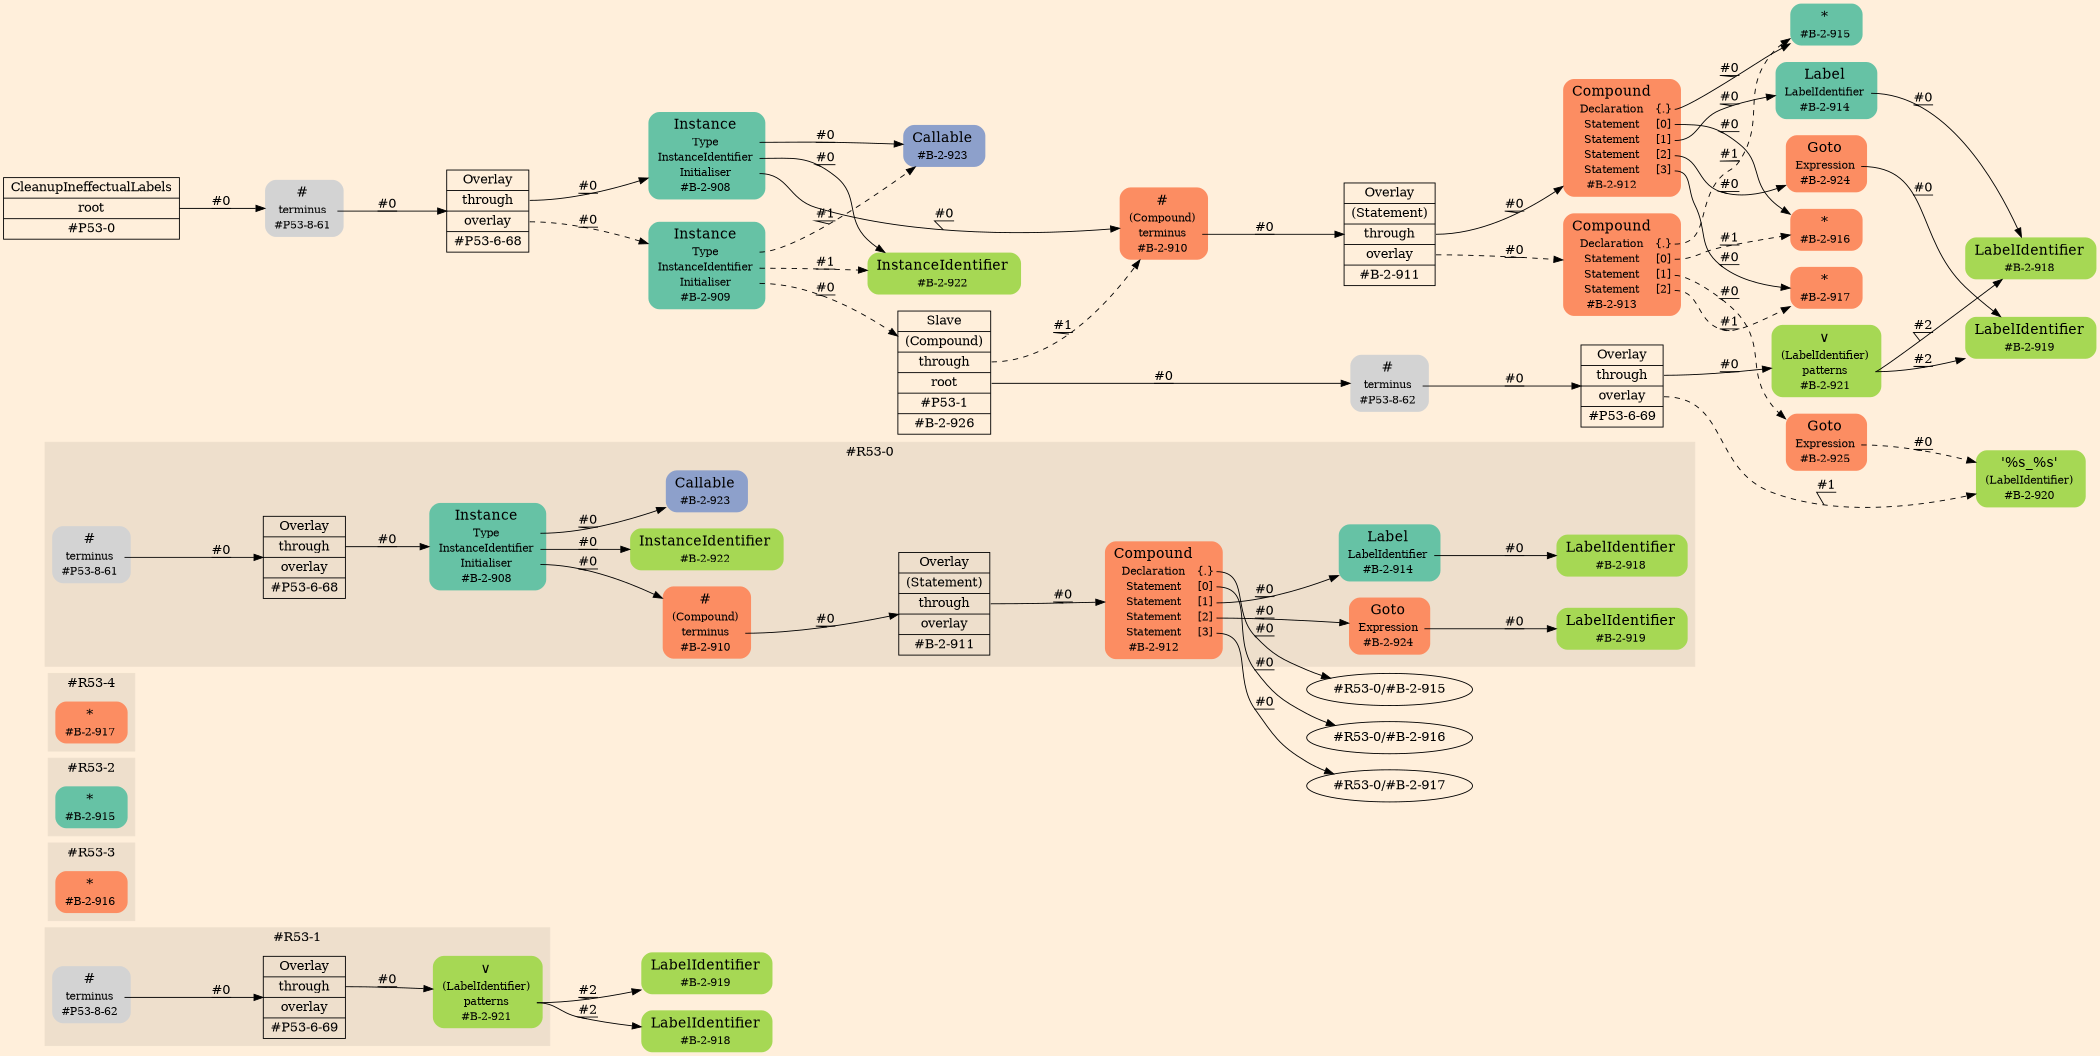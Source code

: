 digraph Inferno {
graph [
rankdir = "LR"
ranksep = 1.0
size = "14,20"
bgcolor = antiquewhite1
color = black
fontcolor = black
];
node [
];
"#R53-1/#B-2-919" [
shape = "plaintext"
fillcolor = "/set28/5"
label = <<TABLE BORDER="0" CELLBORDER="0" CELLSPACING="0">
 <TR>
  <TD><FONT POINT-SIZE="16.0">LabelIdentifier</FONT></TD>
  <TD></TD>
 </TR>
 <TR>
  <TD>#B-2-919</TD>
  <TD PORT="port0"></TD>
 </TR>
</TABLE>>
style = "rounded,filled"
fontsize = "12"
];
"#R53-1/#B-2-918" [
shape = "plaintext"
fillcolor = "/set28/5"
label = <<TABLE BORDER="0" CELLBORDER="0" CELLSPACING="0">
 <TR>
  <TD><FONT POINT-SIZE="16.0">LabelIdentifier</FONT></TD>
  <TD></TD>
 </TR>
 <TR>
  <TD>#B-2-918</TD>
  <TD PORT="port0"></TD>
 </TR>
</TABLE>>
style = "rounded,filled"
fontsize = "12"
];
subgraph "cluster#R53-1" {
label = "#R53-1"
style = "filled"
color = antiquewhite2
"#R53-1/#B-2-921" [
shape = "plaintext"
fillcolor = "/set28/5"
label = <<TABLE BORDER="0" CELLBORDER="0" CELLSPACING="0">
 <TR>
  <TD><FONT POINT-SIZE="16.0">∨</FONT></TD>
  <TD></TD>
 </TR>
 <TR>
  <TD>(LabelIdentifier)</TD>
  <TD PORT="port0"></TD>
 </TR>
 <TR>
  <TD>patterns</TD>
  <TD PORT="port1"></TD>
 </TR>
 <TR>
  <TD>#B-2-921</TD>
  <TD PORT="port2"></TD>
 </TR>
</TABLE>>
style = "rounded,filled"
fontsize = "12"
];
"#R53-1/#P53-8-62" [
shape = "plaintext"
label = <<TABLE BORDER="0" CELLBORDER="0" CELLSPACING="0">
 <TR>
  <TD><FONT POINT-SIZE="16.0">#</FONT></TD>
  <TD></TD>
 </TR>
 <TR>
  <TD>terminus</TD>
  <TD PORT="port0"></TD>
 </TR>
 <TR>
  <TD>#P53-8-62</TD>
  <TD PORT="port1"></TD>
 </TR>
</TABLE>>
style = "rounded,filled"
fontsize = "12"
];
"#R53-1/#P53-6-69" [
shape = "record"
fillcolor = antiquewhite2
label = "<fixed> Overlay | <port0> through | <port1> overlay | <port2> #P53-6-69"
style = "filled"
fontsize = "14"
color = black
fontcolor = black
];
}
subgraph "cluster#R53-3" {
label = "#R53-3"
style = "filled"
color = antiquewhite2
"#R53-3/#B-2-916" [
shape = "plaintext"
fillcolor = "/set28/2"
label = <<TABLE BORDER="0" CELLBORDER="0" CELLSPACING="0">
 <TR>
  <TD><FONT POINT-SIZE="16.0">*</FONT></TD>
  <TD></TD>
 </TR>
 <TR>
  <TD>#B-2-916</TD>
  <TD PORT="port0"></TD>
 </TR>
</TABLE>>
style = "rounded,filled"
fontsize = "12"
];
}
subgraph "cluster#R53-2" {
label = "#R53-2"
style = "filled"
color = antiquewhite2
"#R53-2/#B-2-915" [
shape = "plaintext"
fillcolor = "/set28/1"
label = <<TABLE BORDER="0" CELLBORDER="0" CELLSPACING="0">
 <TR>
  <TD><FONT POINT-SIZE="16.0">*</FONT></TD>
  <TD></TD>
 </TR>
 <TR>
  <TD>#B-2-915</TD>
  <TD PORT="port0"></TD>
 </TR>
</TABLE>>
style = "rounded,filled"
fontsize = "12"
];
}
subgraph "cluster#R53-4" {
label = "#R53-4"
style = "filled"
color = antiquewhite2
"#R53-4/#B-2-917" [
shape = "plaintext"
fillcolor = "/set28/2"
label = <<TABLE BORDER="0" CELLBORDER="0" CELLSPACING="0">
 <TR>
  <TD><FONT POINT-SIZE="16.0">*</FONT></TD>
  <TD></TD>
 </TR>
 <TR>
  <TD>#B-2-917</TD>
  <TD PORT="port0"></TD>
 </TR>
</TABLE>>
style = "rounded,filled"
fontsize = "12"
];
}
subgraph "cluster#R53-0" {
label = "#R53-0"
style = "filled"
color = antiquewhite2
"#R53-0/#B-2-919" [
shape = "plaintext"
fillcolor = "/set28/5"
label = <<TABLE BORDER="0" CELLBORDER="0" CELLSPACING="0">
 <TR>
  <TD><FONT POINT-SIZE="16.0">LabelIdentifier</FONT></TD>
  <TD></TD>
 </TR>
 <TR>
  <TD>#B-2-919</TD>
  <TD PORT="port0"></TD>
 </TR>
</TABLE>>
style = "rounded,filled"
fontsize = "12"
];
"#R53-0/#B-2-914" [
shape = "plaintext"
fillcolor = "/set28/1"
label = <<TABLE BORDER="0" CELLBORDER="0" CELLSPACING="0">
 <TR>
  <TD><FONT POINT-SIZE="16.0">Label</FONT></TD>
  <TD></TD>
 </TR>
 <TR>
  <TD>LabelIdentifier</TD>
  <TD PORT="port0"></TD>
 </TR>
 <TR>
  <TD>#B-2-914</TD>
  <TD PORT="port1"></TD>
 </TR>
</TABLE>>
style = "rounded,filled"
fontsize = "12"
];
"#R53-0/#B-2-912" [
shape = "plaintext"
fillcolor = "/set28/2"
label = <<TABLE BORDER="0" CELLBORDER="0" CELLSPACING="0">
 <TR>
  <TD><FONT POINT-SIZE="16.0">Compound</FONT></TD>
  <TD></TD>
 </TR>
 <TR>
  <TD>Declaration</TD>
  <TD PORT="port0">{.}</TD>
 </TR>
 <TR>
  <TD>Statement</TD>
  <TD PORT="port1">[0]</TD>
 </TR>
 <TR>
  <TD>Statement</TD>
  <TD PORT="port2">[1]</TD>
 </TR>
 <TR>
  <TD>Statement</TD>
  <TD PORT="port3">[2]</TD>
 </TR>
 <TR>
  <TD>Statement</TD>
  <TD PORT="port4">[3]</TD>
 </TR>
 <TR>
  <TD>#B-2-912</TD>
  <TD PORT="port5"></TD>
 </TR>
</TABLE>>
style = "rounded,filled"
fontsize = "12"
];
"#R53-0/#B-2-911" [
shape = "record"
fillcolor = antiquewhite2
label = "<fixed> Overlay | <port0> (Statement) | <port1> through | <port2> overlay | <port3> #B-2-911"
style = "filled"
fontsize = "14"
color = black
fontcolor = black
];
"#R53-0/#B-2-908" [
shape = "plaintext"
fillcolor = "/set28/1"
label = <<TABLE BORDER="0" CELLBORDER="0" CELLSPACING="0">
 <TR>
  <TD><FONT POINT-SIZE="16.0">Instance</FONT></TD>
  <TD></TD>
 </TR>
 <TR>
  <TD>Type</TD>
  <TD PORT="port0"></TD>
 </TR>
 <TR>
  <TD>InstanceIdentifier</TD>
  <TD PORT="port1"></TD>
 </TR>
 <TR>
  <TD>Initialiser</TD>
  <TD PORT="port2"></TD>
 </TR>
 <TR>
  <TD>#B-2-908</TD>
  <TD PORT="port3"></TD>
 </TR>
</TABLE>>
style = "rounded,filled"
fontsize = "12"
];
"#R53-0/#B-2-924" [
shape = "plaintext"
fillcolor = "/set28/2"
label = <<TABLE BORDER="0" CELLBORDER="0" CELLSPACING="0">
 <TR>
  <TD><FONT POINT-SIZE="16.0">Goto</FONT></TD>
  <TD></TD>
 </TR>
 <TR>
  <TD>Expression</TD>
  <TD PORT="port0"></TD>
 </TR>
 <TR>
  <TD>#B-2-924</TD>
  <TD PORT="port1"></TD>
 </TR>
</TABLE>>
style = "rounded,filled"
fontsize = "12"
];
"#R53-0/#B-2-918" [
shape = "plaintext"
fillcolor = "/set28/5"
label = <<TABLE BORDER="0" CELLBORDER="0" CELLSPACING="0">
 <TR>
  <TD><FONT POINT-SIZE="16.0">LabelIdentifier</FONT></TD>
  <TD></TD>
 </TR>
 <TR>
  <TD>#B-2-918</TD>
  <TD PORT="port0"></TD>
 </TR>
</TABLE>>
style = "rounded,filled"
fontsize = "12"
];
"#R53-0/#B-2-910" [
shape = "plaintext"
fillcolor = "/set28/2"
label = <<TABLE BORDER="0" CELLBORDER="0" CELLSPACING="0">
 <TR>
  <TD><FONT POINT-SIZE="16.0">#</FONT></TD>
  <TD></TD>
 </TR>
 <TR>
  <TD>(Compound)</TD>
  <TD PORT="port0"></TD>
 </TR>
 <TR>
  <TD>terminus</TD>
  <TD PORT="port1"></TD>
 </TR>
 <TR>
  <TD>#B-2-910</TD>
  <TD PORT="port2"></TD>
 </TR>
</TABLE>>
style = "rounded,filled"
fontsize = "12"
];
"#R53-0/#P53-8-61" [
shape = "plaintext"
label = <<TABLE BORDER="0" CELLBORDER="0" CELLSPACING="0">
 <TR>
  <TD><FONT POINT-SIZE="16.0">#</FONT></TD>
  <TD></TD>
 </TR>
 <TR>
  <TD>terminus</TD>
  <TD PORT="port0"></TD>
 </TR>
 <TR>
  <TD>#P53-8-61</TD>
  <TD PORT="port1"></TD>
 </TR>
</TABLE>>
style = "rounded,filled"
fontsize = "12"
];
"#R53-0/#P53-6-68" [
shape = "record"
fillcolor = antiquewhite2
label = "<fixed> Overlay | <port0> through | <port1> overlay | <port2> #P53-6-68"
style = "filled"
fontsize = "14"
color = black
fontcolor = black
];
"#R53-0/#B-2-922" [
shape = "plaintext"
fillcolor = "/set28/5"
label = <<TABLE BORDER="0" CELLBORDER="0" CELLSPACING="0">
 <TR>
  <TD><FONT POINT-SIZE="16.0">InstanceIdentifier</FONT></TD>
  <TD></TD>
 </TR>
 <TR>
  <TD>#B-2-922</TD>
  <TD PORT="port0"></TD>
 </TR>
</TABLE>>
style = "rounded,filled"
fontsize = "12"
];
"#R53-0/#B-2-923" [
shape = "plaintext"
fillcolor = "/set28/3"
label = <<TABLE BORDER="0" CELLBORDER="0" CELLSPACING="0">
 <TR>
  <TD><FONT POINT-SIZE="16.0">Callable</FONT></TD>
  <TD></TD>
 </TR>
 <TR>
  <TD>#B-2-923</TD>
  <TD PORT="port0"></TD>
 </TR>
</TABLE>>
style = "rounded,filled"
fontsize = "12"
];
}
"CR#P53-0" [
shape = "record"
fillcolor = antiquewhite1
label = "<fixed> CleanupIneffectualLabels | <port0> root | <port1> #P53-0"
style = "filled"
fontsize = "14"
color = black
fontcolor = black
];
"#P53-8-61" [
shape = "plaintext"
label = <<TABLE BORDER="0" CELLBORDER="0" CELLSPACING="0">
 <TR>
  <TD><FONT POINT-SIZE="16.0">#</FONT></TD>
  <TD></TD>
 </TR>
 <TR>
  <TD>terminus</TD>
  <TD PORT="port0"></TD>
 </TR>
 <TR>
  <TD>#P53-8-61</TD>
  <TD PORT="port1"></TD>
 </TR>
</TABLE>>
style = "rounded,filled"
fontsize = "12"
];
"#P53-6-68" [
shape = "record"
fillcolor = antiquewhite1
label = "<fixed> Overlay | <port0> through | <port1> overlay | <port2> #P53-6-68"
style = "filled"
fontsize = "14"
color = black
fontcolor = black
];
"#B-2-908" [
shape = "plaintext"
fillcolor = "/set28/1"
label = <<TABLE BORDER="0" CELLBORDER="0" CELLSPACING="0">
 <TR>
  <TD><FONT POINT-SIZE="16.0">Instance</FONT></TD>
  <TD></TD>
 </TR>
 <TR>
  <TD>Type</TD>
  <TD PORT="port0"></TD>
 </TR>
 <TR>
  <TD>InstanceIdentifier</TD>
  <TD PORT="port1"></TD>
 </TR>
 <TR>
  <TD>Initialiser</TD>
  <TD PORT="port2"></TD>
 </TR>
 <TR>
  <TD>#B-2-908</TD>
  <TD PORT="port3"></TD>
 </TR>
</TABLE>>
style = "rounded,filled"
fontsize = "12"
];
"#B-2-923" [
shape = "plaintext"
fillcolor = "/set28/3"
label = <<TABLE BORDER="0" CELLBORDER="0" CELLSPACING="0">
 <TR>
  <TD><FONT POINT-SIZE="16.0">Callable</FONT></TD>
  <TD></TD>
 </TR>
 <TR>
  <TD>#B-2-923</TD>
  <TD PORT="port0"></TD>
 </TR>
</TABLE>>
style = "rounded,filled"
fontsize = "12"
];
"#B-2-922" [
shape = "plaintext"
fillcolor = "/set28/5"
label = <<TABLE BORDER="0" CELLBORDER="0" CELLSPACING="0">
 <TR>
  <TD><FONT POINT-SIZE="16.0">InstanceIdentifier</FONT></TD>
  <TD></TD>
 </TR>
 <TR>
  <TD>#B-2-922</TD>
  <TD PORT="port0"></TD>
 </TR>
</TABLE>>
style = "rounded,filled"
fontsize = "12"
];
"#B-2-910" [
shape = "plaintext"
fillcolor = "/set28/2"
label = <<TABLE BORDER="0" CELLBORDER="0" CELLSPACING="0">
 <TR>
  <TD><FONT POINT-SIZE="16.0">#</FONT></TD>
  <TD></TD>
 </TR>
 <TR>
  <TD>(Compound)</TD>
  <TD PORT="port0"></TD>
 </TR>
 <TR>
  <TD>terminus</TD>
  <TD PORT="port1"></TD>
 </TR>
 <TR>
  <TD>#B-2-910</TD>
  <TD PORT="port2"></TD>
 </TR>
</TABLE>>
style = "rounded,filled"
fontsize = "12"
];
"#B-2-911" [
shape = "record"
fillcolor = antiquewhite1
label = "<fixed> Overlay | <port0> (Statement) | <port1> through | <port2> overlay | <port3> #B-2-911"
style = "filled"
fontsize = "14"
color = black
fontcolor = black
];
"#B-2-912" [
shape = "plaintext"
fillcolor = "/set28/2"
label = <<TABLE BORDER="0" CELLBORDER="0" CELLSPACING="0">
 <TR>
  <TD><FONT POINT-SIZE="16.0">Compound</FONT></TD>
  <TD></TD>
 </TR>
 <TR>
  <TD>Declaration</TD>
  <TD PORT="port0">{.}</TD>
 </TR>
 <TR>
  <TD>Statement</TD>
  <TD PORT="port1">[0]</TD>
 </TR>
 <TR>
  <TD>Statement</TD>
  <TD PORT="port2">[1]</TD>
 </TR>
 <TR>
  <TD>Statement</TD>
  <TD PORT="port3">[2]</TD>
 </TR>
 <TR>
  <TD>Statement</TD>
  <TD PORT="port4">[3]</TD>
 </TR>
 <TR>
  <TD>#B-2-912</TD>
  <TD PORT="port5"></TD>
 </TR>
</TABLE>>
style = "rounded,filled"
fontsize = "12"
];
"#B-2-915" [
shape = "plaintext"
fillcolor = "/set28/1"
label = <<TABLE BORDER="0" CELLBORDER="0" CELLSPACING="0">
 <TR>
  <TD><FONT POINT-SIZE="16.0">*</FONT></TD>
  <TD></TD>
 </TR>
 <TR>
  <TD>#B-2-915</TD>
  <TD PORT="port0"></TD>
 </TR>
</TABLE>>
style = "rounded,filled"
fontsize = "12"
];
"#B-2-916" [
shape = "plaintext"
fillcolor = "/set28/2"
label = <<TABLE BORDER="0" CELLBORDER="0" CELLSPACING="0">
 <TR>
  <TD><FONT POINT-SIZE="16.0">*</FONT></TD>
  <TD></TD>
 </TR>
 <TR>
  <TD>#B-2-916</TD>
  <TD PORT="port0"></TD>
 </TR>
</TABLE>>
style = "rounded,filled"
fontsize = "12"
];
"#B-2-914" [
shape = "plaintext"
fillcolor = "/set28/1"
label = <<TABLE BORDER="0" CELLBORDER="0" CELLSPACING="0">
 <TR>
  <TD><FONT POINT-SIZE="16.0">Label</FONT></TD>
  <TD></TD>
 </TR>
 <TR>
  <TD>LabelIdentifier</TD>
  <TD PORT="port0"></TD>
 </TR>
 <TR>
  <TD>#B-2-914</TD>
  <TD PORT="port1"></TD>
 </TR>
</TABLE>>
style = "rounded,filled"
fontsize = "12"
];
"#B-2-918" [
shape = "plaintext"
fillcolor = "/set28/5"
label = <<TABLE BORDER="0" CELLBORDER="0" CELLSPACING="0">
 <TR>
  <TD><FONT POINT-SIZE="16.0">LabelIdentifier</FONT></TD>
  <TD></TD>
 </TR>
 <TR>
  <TD>#B-2-918</TD>
  <TD PORT="port0"></TD>
 </TR>
</TABLE>>
style = "rounded,filled"
fontsize = "12"
];
"#B-2-924" [
shape = "plaintext"
fillcolor = "/set28/2"
label = <<TABLE BORDER="0" CELLBORDER="0" CELLSPACING="0">
 <TR>
  <TD><FONT POINT-SIZE="16.0">Goto</FONT></TD>
  <TD></TD>
 </TR>
 <TR>
  <TD>Expression</TD>
  <TD PORT="port0"></TD>
 </TR>
 <TR>
  <TD>#B-2-924</TD>
  <TD PORT="port1"></TD>
 </TR>
</TABLE>>
style = "rounded,filled"
fontsize = "12"
];
"#B-2-919" [
shape = "plaintext"
fillcolor = "/set28/5"
label = <<TABLE BORDER="0" CELLBORDER="0" CELLSPACING="0">
 <TR>
  <TD><FONT POINT-SIZE="16.0">LabelIdentifier</FONT></TD>
  <TD></TD>
 </TR>
 <TR>
  <TD>#B-2-919</TD>
  <TD PORT="port0"></TD>
 </TR>
</TABLE>>
style = "rounded,filled"
fontsize = "12"
];
"#B-2-917" [
shape = "plaintext"
fillcolor = "/set28/2"
label = <<TABLE BORDER="0" CELLBORDER="0" CELLSPACING="0">
 <TR>
  <TD><FONT POINT-SIZE="16.0">*</FONT></TD>
  <TD></TD>
 </TR>
 <TR>
  <TD>#B-2-917</TD>
  <TD PORT="port0"></TD>
 </TR>
</TABLE>>
style = "rounded,filled"
fontsize = "12"
];
"#B-2-913" [
shape = "plaintext"
fillcolor = "/set28/2"
label = <<TABLE BORDER="0" CELLBORDER="0" CELLSPACING="0">
 <TR>
  <TD><FONT POINT-SIZE="16.0">Compound</FONT></TD>
  <TD></TD>
 </TR>
 <TR>
  <TD>Declaration</TD>
  <TD PORT="port0">{.}</TD>
 </TR>
 <TR>
  <TD>Statement</TD>
  <TD PORT="port1">[0]</TD>
 </TR>
 <TR>
  <TD>Statement</TD>
  <TD PORT="port2">[1]</TD>
 </TR>
 <TR>
  <TD>Statement</TD>
  <TD PORT="port3">[2]</TD>
 </TR>
 <TR>
  <TD>#B-2-913</TD>
  <TD PORT="port4"></TD>
 </TR>
</TABLE>>
style = "rounded,filled"
fontsize = "12"
];
"#B-2-925" [
shape = "plaintext"
fillcolor = "/set28/2"
label = <<TABLE BORDER="0" CELLBORDER="0" CELLSPACING="0">
 <TR>
  <TD><FONT POINT-SIZE="16.0">Goto</FONT></TD>
  <TD></TD>
 </TR>
 <TR>
  <TD>Expression</TD>
  <TD PORT="port0"></TD>
 </TR>
 <TR>
  <TD>#B-2-925</TD>
  <TD PORT="port1"></TD>
 </TR>
</TABLE>>
style = "rounded,filled"
fontsize = "12"
];
"#B-2-920" [
shape = "plaintext"
fillcolor = "/set28/5"
label = <<TABLE BORDER="0" CELLBORDER="0" CELLSPACING="0">
 <TR>
  <TD><FONT POINT-SIZE="16.0">'%s_%s'</FONT></TD>
  <TD></TD>
 </TR>
 <TR>
  <TD>(LabelIdentifier)</TD>
  <TD PORT="port0"></TD>
 </TR>
 <TR>
  <TD>#B-2-920</TD>
  <TD PORT="port1"></TD>
 </TR>
</TABLE>>
style = "rounded,filled"
fontsize = "12"
];
"#B-2-909" [
shape = "plaintext"
fillcolor = "/set28/1"
label = <<TABLE BORDER="0" CELLBORDER="0" CELLSPACING="0">
 <TR>
  <TD><FONT POINT-SIZE="16.0">Instance</FONT></TD>
  <TD></TD>
 </TR>
 <TR>
  <TD>Type</TD>
  <TD PORT="port0"></TD>
 </TR>
 <TR>
  <TD>InstanceIdentifier</TD>
  <TD PORT="port1"></TD>
 </TR>
 <TR>
  <TD>Initialiser</TD>
  <TD PORT="port2"></TD>
 </TR>
 <TR>
  <TD>#B-2-909</TD>
  <TD PORT="port3"></TD>
 </TR>
</TABLE>>
style = "rounded,filled"
fontsize = "12"
];
"#B-2-926" [
shape = "record"
fillcolor = antiquewhite1
label = "<fixed> Slave | <port0> (Compound) | <port1> through | <port2> root | <port3> #P53-1 | <port4> #B-2-926"
style = "filled"
fontsize = "14"
color = black
fontcolor = black
];
"#P53-8-62" [
shape = "plaintext"
label = <<TABLE BORDER="0" CELLBORDER="0" CELLSPACING="0">
 <TR>
  <TD><FONT POINT-SIZE="16.0">#</FONT></TD>
  <TD></TD>
 </TR>
 <TR>
  <TD>terminus</TD>
  <TD PORT="port0"></TD>
 </TR>
 <TR>
  <TD>#P53-8-62</TD>
  <TD PORT="port1"></TD>
 </TR>
</TABLE>>
style = "rounded,filled"
fontsize = "12"
];
"#P53-6-69" [
shape = "record"
fillcolor = antiquewhite1
label = "<fixed> Overlay | <port0> through | <port1> overlay | <port2> #P53-6-69"
style = "filled"
fontsize = "14"
color = black
fontcolor = black
];
"#B-2-921" [
shape = "plaintext"
fillcolor = "/set28/5"
label = <<TABLE BORDER="0" CELLBORDER="0" CELLSPACING="0">
 <TR>
  <TD><FONT POINT-SIZE="16.0">∨</FONT></TD>
  <TD></TD>
 </TR>
 <TR>
  <TD>(LabelIdentifier)</TD>
  <TD PORT="port0"></TD>
 </TR>
 <TR>
  <TD>patterns</TD>
  <TD PORT="port1"></TD>
 </TR>
 <TR>
  <TD>#B-2-921</TD>
  <TD PORT="port2"></TD>
 </TR>
</TABLE>>
style = "rounded,filled"
fontsize = "12"
];
"CR#P53-0":port0 -> "#P53-8-61" [style="solid"
label = "#0"
decorate = true
color = black
fontcolor = black
];
"#P53-8-61":port0 -> "#P53-6-68" [style="solid"
label = "#0"
decorate = true
color = black
fontcolor = black
];
"#P53-6-68":port0 -> "#B-2-908" [style="solid"
label = "#0"
decorate = true
color = black
fontcolor = black
];
"#P53-6-68":port1 -> "#B-2-909" [style="dashed"
label = "#0"
decorate = true
color = black
fontcolor = black
];
"#B-2-908":port0 -> "#B-2-923" [style="solid"
label = "#0"
decorate = true
color = black
fontcolor = black
];
"#B-2-908":port1 -> "#B-2-922" [style="solid"
label = "#0"
decorate = true
color = black
fontcolor = black
];
"#B-2-908":port2 -> "#B-2-910" [style="solid"
label = "#0"
decorate = true
color = black
fontcolor = black
];
"#B-2-910":port1 -> "#B-2-911" [style="solid"
label = "#0"
decorate = true
color = black
fontcolor = black
];
"#B-2-911":port1 -> "#B-2-912" [style="solid"
label = "#0"
decorate = true
color = black
fontcolor = black
];
"#B-2-911":port2 -> "#B-2-913" [style="dashed"
label = "#0"
decorate = true
color = black
fontcolor = black
];
"#B-2-912":port0 -> "#B-2-915" [style="solid"
label = "#0"
decorate = true
color = black
fontcolor = black
];
"#B-2-912":port1 -> "#B-2-916" [style="solid"
label = "#0"
decorate = true
color = black
fontcolor = black
];
"#B-2-912":port2 -> "#B-2-914" [style="solid"
label = "#0"
decorate = true
color = black
fontcolor = black
];
"#B-2-912":port3 -> "#B-2-924" [style="solid"
label = "#0"
decorate = true
color = black
fontcolor = black
];
"#B-2-912":port4 -> "#B-2-917" [style="solid"
label = "#0"
decorate = true
color = black
fontcolor = black
];
"#B-2-914":port0 -> "#B-2-918" [style="solid"
label = "#0"
decorate = true
color = black
fontcolor = black
];
"#B-2-924":port0 -> "#B-2-919" [style="solid"
label = "#0"
decorate = true
color = black
fontcolor = black
];
"#B-2-913":port0 -> "#B-2-915" [style="dashed"
label = "#1"
decorate = true
color = black
fontcolor = black
];
"#B-2-913":port1 -> "#B-2-916" [style="dashed"
label = "#1"
decorate = true
color = black
fontcolor = black
];
"#B-2-913":port2 -> "#B-2-925" [style="dashed"
label = "#0"
decorate = true
color = black
fontcolor = black
];
"#B-2-913":port3 -> "#B-2-917" [style="dashed"
label = "#1"
decorate = true
color = black
fontcolor = black
];
"#B-2-925":port0 -> "#B-2-920" [style="dashed"
label = "#0"
decorate = true
color = black
fontcolor = black
];
"#B-2-909":port0 -> "#B-2-923" [style="dashed"
label = "#1"
decorate = true
color = black
fontcolor = black
];
"#B-2-909":port1 -> "#B-2-922" [style="dashed"
label = "#1"
decorate = true
color = black
fontcolor = black
];
"#B-2-909":port2 -> "#B-2-926" [style="dashed"
label = "#0"
decorate = true
color = black
fontcolor = black
];
"#B-2-926":port1 -> "#B-2-910" [style="dashed"
label = "#1"
decorate = true
color = black
fontcolor = black
];
"#B-2-926":port2 -> "#P53-8-62" [style="solid"
label = "#0"
decorate = true
color = black
fontcolor = black
];
"#P53-8-62":port0 -> "#P53-6-69" [style="solid"
label = "#0"
decorate = true
color = black
fontcolor = black
];
"#P53-6-69":port0 -> "#B-2-921" [style="solid"
label = "#0"
decorate = true
color = black
fontcolor = black
];
"#P53-6-69":port1 -> "#B-2-920" [style="dashed"
label = "#1"
decorate = true
color = black
fontcolor = black
];
"#B-2-921":port1 -> "#B-2-918" [style="solid"
label = "#2"
decorate = true
color = black
fontcolor = black
];
"#B-2-921":port1 -> "#B-2-919" [style="solid"
label = "#2"
decorate = true
color = black
fontcolor = black
];
"#R53-0/#B-2-914":port0 -> "#R53-0/#B-2-918" [style="solid"
label = "#0"
decorate = true
color = black
fontcolor = black
];
"#R53-0/#B-2-912":port0 -> "#R53-0/#B-2-915" [style="solid"
label = "#0"
decorate = true
color = black
fontcolor = black
];
"#R53-0/#B-2-912":port1 -> "#R53-0/#B-2-916" [style="solid"
label = "#0"
decorate = true
color = black
fontcolor = black
];
"#R53-0/#B-2-912":port2 -> "#R53-0/#B-2-914" [style="solid"
label = "#0"
decorate = true
color = black
fontcolor = black
];
"#R53-0/#B-2-912":port3 -> "#R53-0/#B-2-924" [style="solid"
label = "#0"
decorate = true
color = black
fontcolor = black
];
"#R53-0/#B-2-912":port4 -> "#R53-0/#B-2-917" [style="solid"
label = "#0"
decorate = true
color = black
fontcolor = black
];
"#R53-0/#B-2-911":port1 -> "#R53-0/#B-2-912" [style="solid"
label = "#0"
decorate = true
color = black
fontcolor = black
];
"#R53-0/#B-2-908":port0 -> "#R53-0/#B-2-923" [style="solid"
label = "#0"
decorate = true
color = black
fontcolor = black
];
"#R53-0/#B-2-908":port1 -> "#R53-0/#B-2-922" [style="solid"
label = "#0"
decorate = true
color = black
fontcolor = black
];
"#R53-0/#B-2-908":port2 -> "#R53-0/#B-2-910" [style="solid"
label = "#0"
decorate = true
color = black
fontcolor = black
];
"#R53-0/#B-2-924":port0 -> "#R53-0/#B-2-919" [style="solid"
label = "#0"
decorate = true
color = black
fontcolor = black
];
"#R53-0/#B-2-910":port1 -> "#R53-0/#B-2-911" [style="solid"
label = "#0"
decorate = true
color = black
fontcolor = black
];
"#R53-0/#P53-8-61":port0 -> "#R53-0/#P53-6-68" [style="solid"
label = "#0"
decorate = true
color = black
fontcolor = black
];
"#R53-0/#P53-6-68":port0 -> "#R53-0/#B-2-908" [style="solid"
label = "#0"
decorate = true
color = black
fontcolor = black
];
"#R53-1/#B-2-921":port1 -> "#R53-1/#B-2-918" [style="solid"
label = "#2"
decorate = true
color = black
fontcolor = black
];
"#R53-1/#B-2-921":port1 -> "#R53-1/#B-2-919" [style="solid"
label = "#2"
decorate = true
color = black
fontcolor = black
];
"#R53-1/#P53-8-62":port0 -> "#R53-1/#P53-6-69" [style="solid"
label = "#0"
decorate = true
color = black
fontcolor = black
];
"#R53-1/#P53-6-69":port0 -> "#R53-1/#B-2-921" [style="solid"
label = "#0"
decorate = true
color = black
fontcolor = black
];
}
